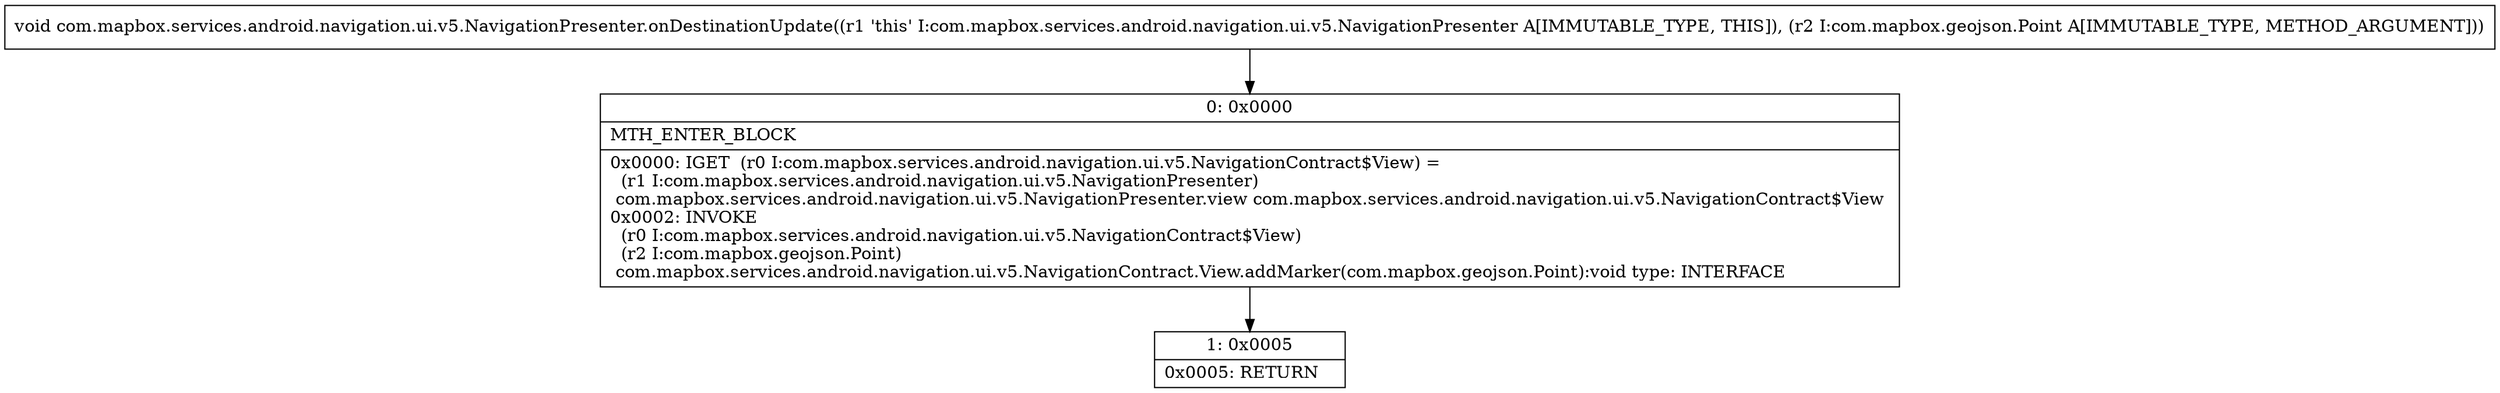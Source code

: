 digraph "CFG forcom.mapbox.services.android.navigation.ui.v5.NavigationPresenter.onDestinationUpdate(Lcom\/mapbox\/geojson\/Point;)V" {
Node_0 [shape=record,label="{0\:\ 0x0000|MTH_ENTER_BLOCK\l|0x0000: IGET  (r0 I:com.mapbox.services.android.navigation.ui.v5.NavigationContract$View) = \l  (r1 I:com.mapbox.services.android.navigation.ui.v5.NavigationPresenter)\l com.mapbox.services.android.navigation.ui.v5.NavigationPresenter.view com.mapbox.services.android.navigation.ui.v5.NavigationContract$View \l0x0002: INVOKE  \l  (r0 I:com.mapbox.services.android.navigation.ui.v5.NavigationContract$View)\l  (r2 I:com.mapbox.geojson.Point)\l com.mapbox.services.android.navigation.ui.v5.NavigationContract.View.addMarker(com.mapbox.geojson.Point):void type: INTERFACE \l}"];
Node_1 [shape=record,label="{1\:\ 0x0005|0x0005: RETURN   \l}"];
MethodNode[shape=record,label="{void com.mapbox.services.android.navigation.ui.v5.NavigationPresenter.onDestinationUpdate((r1 'this' I:com.mapbox.services.android.navigation.ui.v5.NavigationPresenter A[IMMUTABLE_TYPE, THIS]), (r2 I:com.mapbox.geojson.Point A[IMMUTABLE_TYPE, METHOD_ARGUMENT])) }"];
MethodNode -> Node_0;
Node_0 -> Node_1;
}

